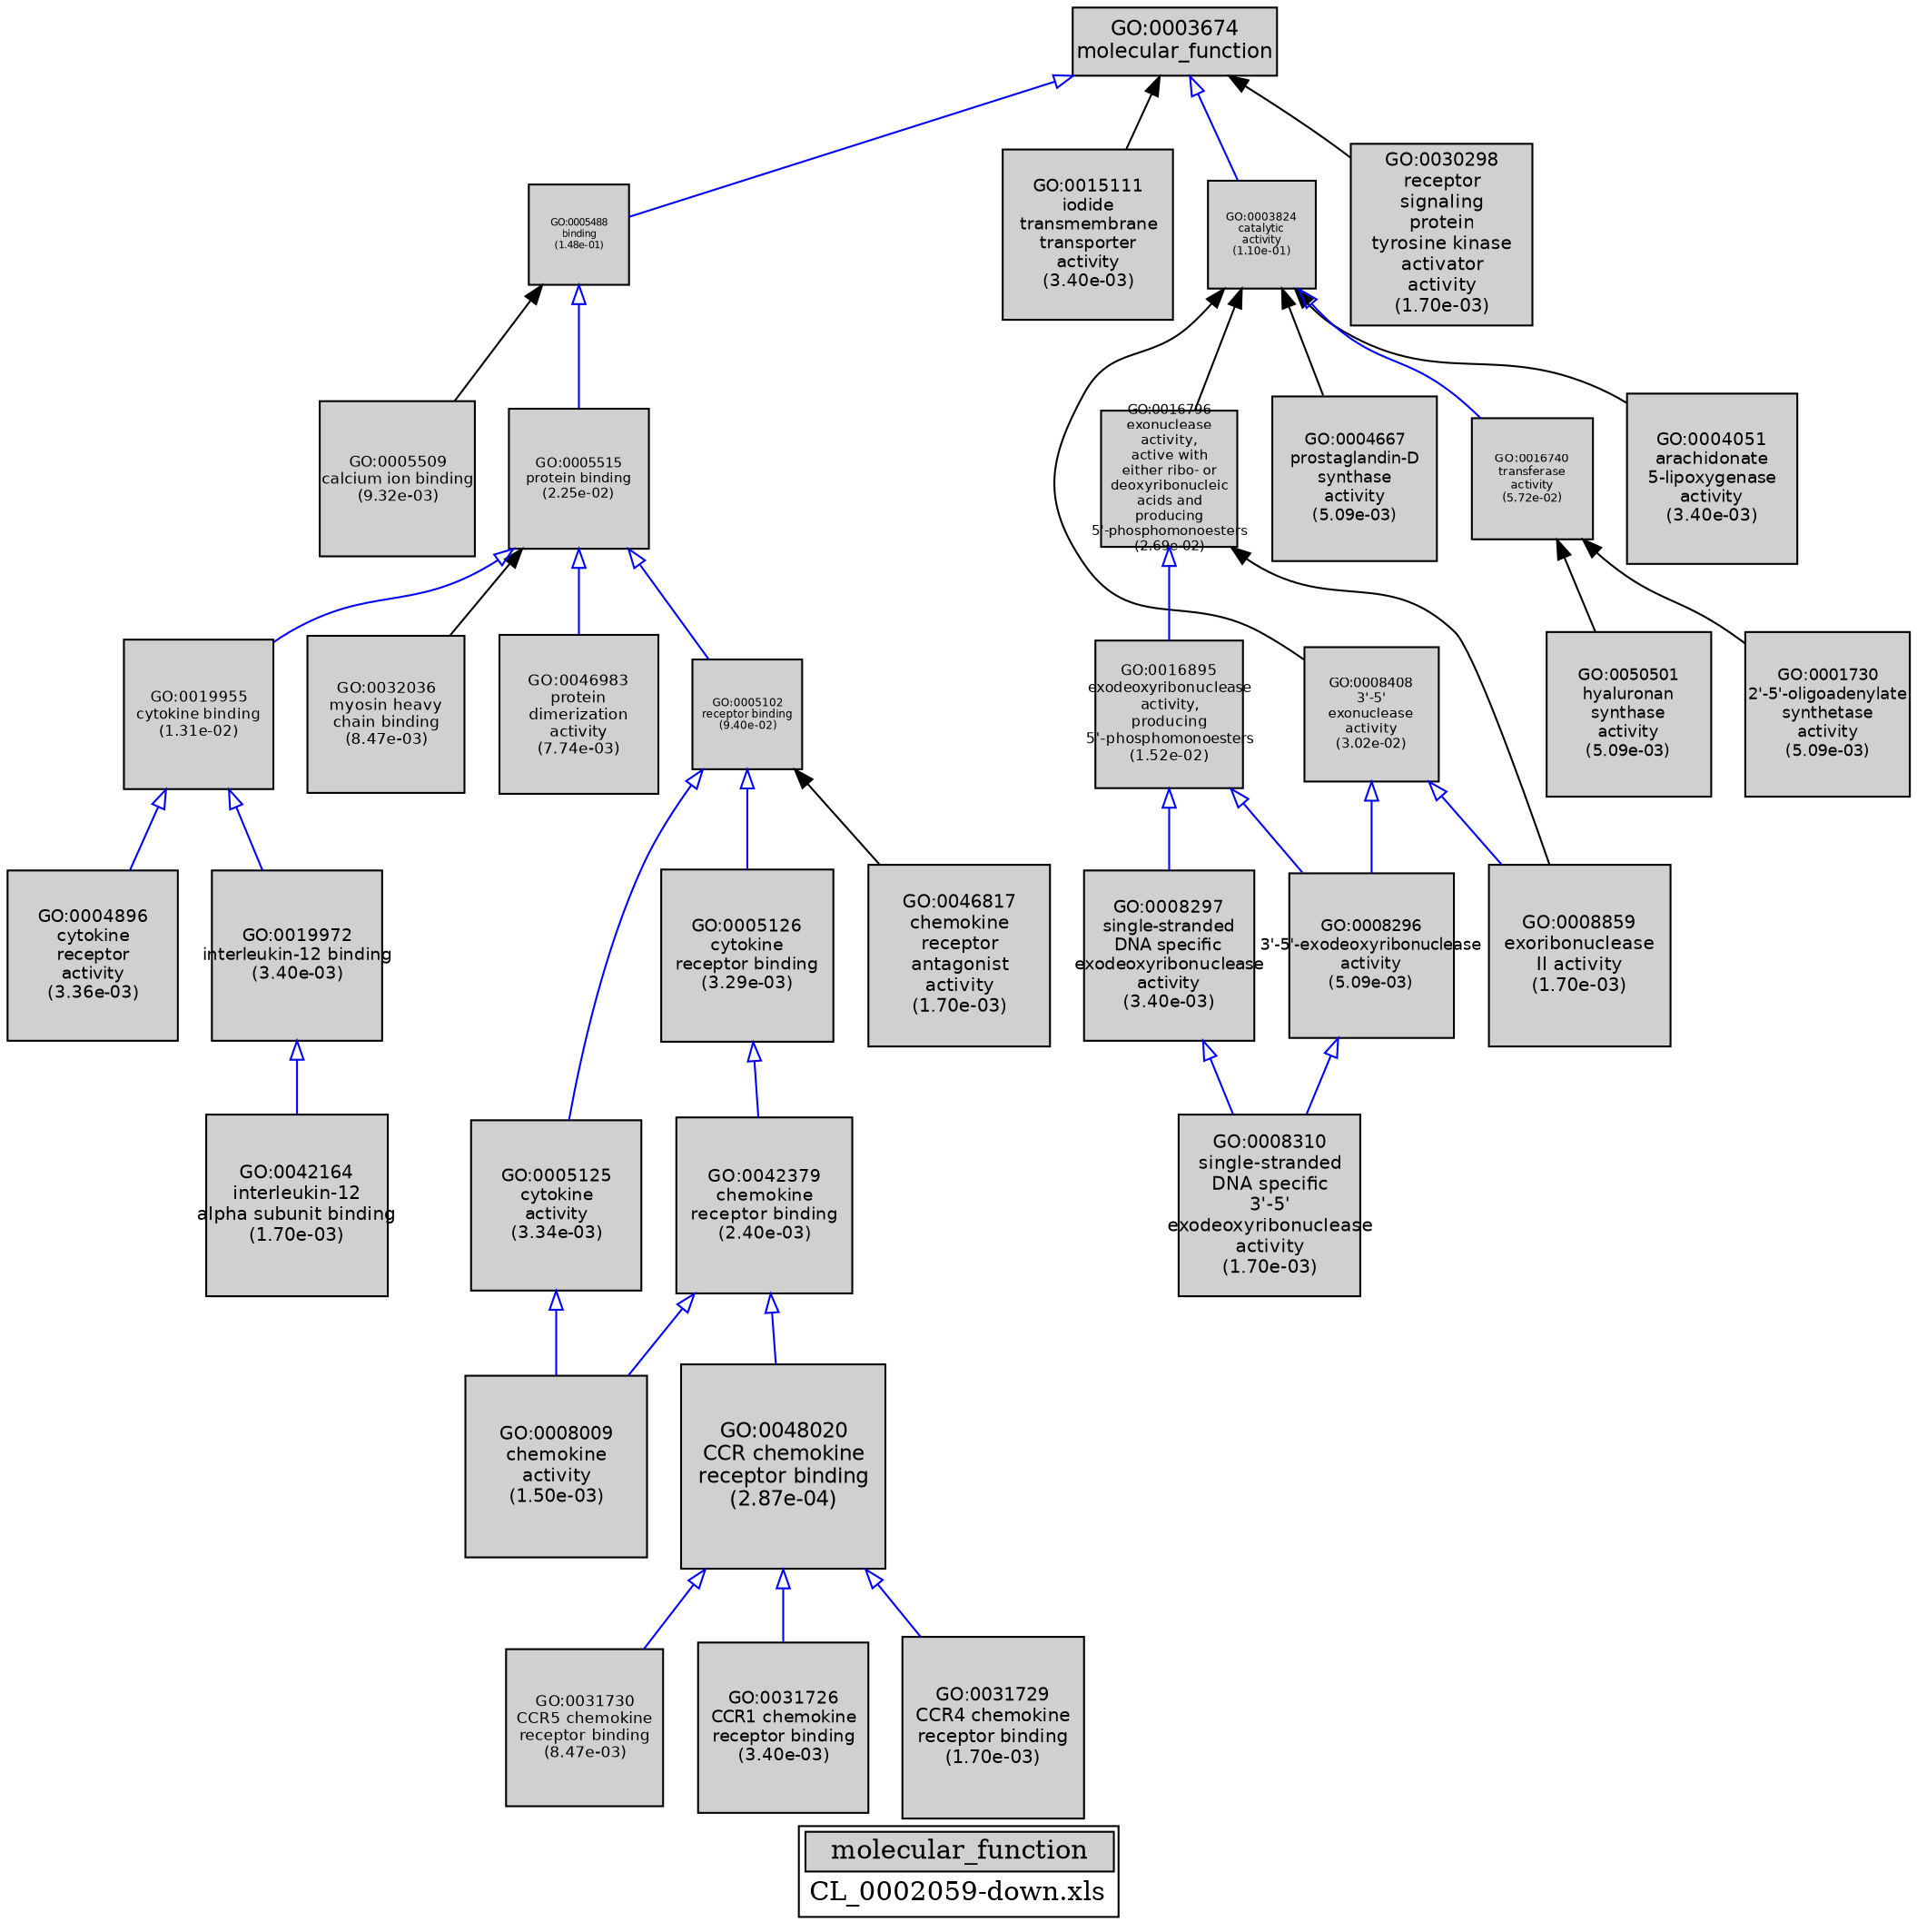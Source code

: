 digraph "molecular_function" {
graph [ bgcolor = "#FFFFFF", label = <<TABLE COLOR="black" BGCOLOR="white"><TR><TD COLSPAN="2" BGCOLOR="#D0D0D0"><FONT COLOR="black">molecular_function</FONT></TD></TR><TR><TD BORDER="0">CL_0002059-down.xls</TD></TR></TABLE>> ];
node [ fontname = "Helvetica" ];

subgraph "nodes" {

node [ style = "filled", fixedsize = "true", width = 1, shape = "box", fontsize = 9, fillcolor = "#D0D0D0", fontcolor = "black", color = "black" ];

"GO:0005488" [ URL = "#GO:0005488", label = <<TABLE BORDER="0"><TR><TD>GO:0005488<BR/>binding<BR/>(1.48e-01)</TD></TR></TABLE>>, width = 0.730881000923, shape = "box", fontsize = 5.26234320665, height = 0.730881000923 ];
"GO:0005126" [ URL = "#GO:0005126", label = <<TABLE BORDER="0"><TR><TD>GO:0005126<BR/>cytokine<BR/>receptor binding<BR/>(3.29e-03)</TD></TR></TABLE>>, width = 1.25699301263, shape = "box", fontsize = 9.05034969093, height = 1.25699301263 ];
"GO:0019972" [ URL = "#GO:0019972", label = <<TABLE BORDER="0"><TR><TD>GO:0019972<BR/>interleukin-12 binding<BR/>(3.40e-03)</TD></TR></TABLE>>, width = 1.25359735032, shape = "box", fontsize = 9.02590092234, height = 1.25359735032 ];
"GO:0004051" [ URL = "#GO:0004051", label = <<TABLE BORDER="0"><TR><TD>GO:0004051<BR/>arachidonate<BR/>5-lipoxygenase<BR/>activity<BR/>(3.40e-03)</TD></TR></TABLE>>, width = 1.25359735032, shape = "box", fontsize = 9.02590092234, height = 1.25359735032 ];
"GO:0046817" [ URL = "#GO:0046817", label = <<TABLE BORDER="0"><TR><TD>GO:0046817<BR/>chemokine<BR/>receptor<BR/>antagonist<BR/>activity<BR/>(1.70e-03)</TD></TR></TABLE>>, width = 1.3272747299, shape = "box", fontsize = 9.55637805528, height = 1.3272747299 ];
"GO:0032036" [ URL = "#GO:0032036", label = <<TABLE BORDER="0"><TR><TD>GO:0032036<BR/>myosin heavy<BR/>chain binding<BR/>(8.47e-03)</TD></TR></TABLE>>, width = 1.1491366068, shape = "box", fontsize = 8.27378356898, height = 1.1491366068 ];
"GO:0008009" [ URL = "#GO:0008009", label = <<TABLE BORDER="0"><TR><TD>GO:0008009<BR/>chemokine<BR/>activity<BR/>(1.50e-03)</TD></TR></TABLE>>, width = 1.33984211536, shape = "box", fontsize = 9.6468632306, height = 1.33984211536 ];
"GO:0050501" [ URL = "#GO:0050501", label = <<TABLE BORDER="0"><TR><TD>GO:0050501<BR/>hyaluronan<BR/>synthase<BR/>activity<BR/>(5.09e-03)</TD></TR></TABLE>>, width = 1.20845668108, shape = "box", fontsize = 8.70088810374, height = 1.20845668108 ];
"GO:0005125" [ URL = "#GO:0005125", label = <<TABLE BORDER="0"><TR><TD>GO:0005125<BR/>cytokine<BR/>activity<BR/>(3.34e-03)</TD></TR></TABLE>>, width = 1.25526739759, shape = "box", fontsize = 9.03792526268, height = 1.25526739759 ];
"GO:0042379" [ URL = "#GO:0042379", label = <<TABLE BORDER="0"><TR><TD>GO:0042379<BR/>chemokine<BR/>receptor binding<BR/>(2.40e-03)</TD></TR></TABLE>>, width = 1.29112782628, shape = "box", fontsize = 9.29612034924, height = 1.29112782628 ];
"GO:0031730" [ URL = "#GO:0031730", label = <<TABLE BORDER="0"><TR><TD>GO:0031730<BR/>CCR5 chemokine<BR/>receptor binding<BR/>(8.47e-03)</TD></TR></TABLE>>, width = 1.1491366068, shape = "box", fontsize = 8.27378356898, height = 1.1491366068 ];
"GO:0008310" [ URL = "#GO:0008310", label = <<TABLE BORDER="0"><TR><TD>GO:0008310<BR/>single-stranded<BR/>DNA specific<BR/>3'-5'<BR/>exodeoxyribonuclease<BR/>activity<BR/>(1.70e-03)</TD></TR></TABLE>>, width = 1.3272747299, shape = "box", fontsize = 9.55637805528, height = 1.3272747299 ];
"GO:0001730" [ URL = "#GO:0001730", label = <<TABLE BORDER="0"><TR><TD>GO:0001730<BR/>2'-5'-oligoadenylate<BR/>synthetase<BR/>activity<BR/>(5.09e-03)</TD></TR></TABLE>>, width = 1.20845668108, shape = "box", fontsize = 8.70088810374, height = 1.20845668108 ];
"GO:0046983" [ URL = "#GO:0046983", label = <<TABLE BORDER="0"><TR><TD>GO:0046983<BR/>protein<BR/>dimerization<BR/>activity<BR/>(7.74e-03)</TD></TR></TABLE>>, width = 1.15977157398, shape = "box", fontsize = 8.35035533265, height = 1.15977157398 ];
"GO:0008408" [ URL = "#GO:0008408", label = <<TABLE BORDER="0"><TR><TD>GO:0008408<BR/>3'-5'<BR/>exonuclease<BR/>activity<BR/>(3.02e-02)</TD></TR></TABLE>>, width = 0.985701471358, shape = "box", fontsize = 7.09705059378, height = 0.985701471358 ];
"GO:0008297" [ URL = "#GO:0008297", label = <<TABLE BORDER="0"><TR><TD>GO:0008297<BR/>single-stranded<BR/>DNA specific<BR/>exodeoxyribonuclease<BR/>activity<BR/>(3.40e-03)</TD></TR></TABLE>>, width = 1.25359735032, shape = "box", fontsize = 9.02590092234, height = 1.25359735032 ];
"GO:0004667" [ URL = "#GO:0004667", label = <<TABLE BORDER="0"><TR><TD>GO:0004667<BR/>prostaglandin-D<BR/>synthase<BR/>activity<BR/>(5.09e-03)</TD></TR></TABLE>>, width = 1.20845668108, shape = "box", fontsize = 8.70088810374, height = 1.20845668108 ];
"GO:0003674" [ URL = "#GO:0003674", label = <<TABLE BORDER="0"><TR><TD>GO:0003674<BR/>molecular_function</TD></TR></TABLE>>, width = 1.5, shape = "box", fontsize = 10.8 ];
"GO:0005102" [ URL = "#GO:0005102", label = <<TABLE BORDER="0"><TR><TD>GO:0005102<BR/>receptor binding<BR/>(9.40e-02)</TD></TR></TABLE>>, width = 0.812109348238, shape = "box", fontsize = 5.84718730731, height = 0.812109348238 ];
"GO:0005515" [ URL = "#GO:0005515", label = <<TABLE BORDER="0"><TR><TD>GO:0005515<BR/>protein binding<BR/>(2.25e-02)</TD></TR></TABLE>>, width = 1.02581601955, shape = "box", fontsize = 7.38587534077, height = 1.02581601955 ];
"GO:0015111" [ URL = "#GO:0015111", label = <<TABLE BORDER="0"><TR><TD>GO:0015111<BR/>iodide<BR/>transmembrane<BR/>transporter<BR/>activity<BR/>(3.40e-03)</TD></TR></TABLE>>, width = 1.25359735032, shape = "box", fontsize = 9.02590092234, height = 1.25359735032 ];
"GO:0003824" [ URL = "#GO:0003824", label = <<TABLE BORDER="0"><TR><TD>GO:0003824<BR/>catalytic<BR/>activity<BR/>(1.10e-01)</TD></TR></TABLE>>, width = 0.785692625181, shape = "box", fontsize = 5.6569869013, height = 0.785692625181 ];
"GO:0042164" [ URL = "#GO:0042164", label = <<TABLE BORDER="0"><TR><TD>GO:0042164<BR/>interleukin-12<BR/>alpha subunit binding<BR/>(1.70e-03)</TD></TR></TABLE>>, width = 1.3272747299, shape = "box", fontsize = 9.55637805528, height = 1.3272747299 ];
"GO:0005509" [ URL = "#GO:0005509", label = <<TABLE BORDER="0"><TR><TD>GO:0005509<BR/>calcium ion binding<BR/>(9.32e-03)</TD></TR></TABLE>>, width = 1.13759071462, shape = "box", fontsize = 8.19065314524, height = 1.13759071462 ];
"GO:0030298" [ URL = "#GO:0030298", label = <<TABLE BORDER="0"><TR><TD>GO:0030298<BR/>receptor<BR/>signaling<BR/>protein<BR/>tyrosine kinase<BR/>activator<BR/>activity<BR/>(1.70e-03)</TD></TR></TABLE>>, width = 1.3272747299, shape = "box", fontsize = 9.55637805528, height = 1.3272747299 ];
"GO:0016796" [ URL = "#GO:0016796", label = <<TABLE BORDER="0"><TR><TD>GO:0016796<BR/>exonuclease<BR/>activity,<BR/>active with<BR/>either ribo- or<BR/>deoxyribonucleic<BR/>acids and<BR/>producing<BR/>5'-phosphomonoesters<BR/>(2.69e-02)</TD></TR></TABLE>>, width = 1.00175366647, shape = "box", fontsize = 7.2126263986, height = 1.00175366647 ];
"GO:0019955" [ URL = "#GO:0019955", label = <<TABLE BORDER="0"><TR><TD>GO:0019955<BR/>cytokine binding<BR/>(1.31e-02)</TD></TR></TABLE>>, width = 1.09566239997, shape = "box", fontsize = 7.88876927976, height = 1.09566239997 ];
"GO:0031726" [ URL = "#GO:0031726", label = <<TABLE BORDER="0"><TR><TD>GO:0031726<BR/>CCR1 chemokine<BR/>receptor binding<BR/>(3.40e-03)</TD></TR></TABLE>>, width = 1.25359735032, shape = "box", fontsize = 9.02590092234, height = 1.25359735032 ];
"GO:0048020" [ URL = "#GO:0048020", label = <<TABLE BORDER="0"><TR><TD>GO:0048020<BR/>CCR chemokine<BR/>receptor binding<BR/>(2.87e-04)</TD></TR></TABLE>>, width = 1.5, shape = "box", fontsize = 10.8, height = 1.5 ];
"GO:0031729" [ URL = "#GO:0031729", label = <<TABLE BORDER="0"><TR><TD>GO:0031729<BR/>CCR4 chemokine<BR/>receptor binding<BR/>(1.70e-03)</TD></TR></TABLE>>, width = 1.3272747299, shape = "box", fontsize = 9.55637805528, height = 1.3272747299 ];
"GO:0004896" [ URL = "#GO:0004896", label = <<TABLE BORDER="0"><TR><TD>GO:0004896<BR/>cytokine<BR/>receptor<BR/>activity<BR/>(3.36e-03)</TD></TR></TABLE>>, width = 1.25480837428, shape = "box", fontsize = 9.03462029479, height = 1.25480837428 ];
"GO:0008859" [ URL = "#GO:0008859", label = <<TABLE BORDER="0"><TR><TD>GO:0008859<BR/>exoribonuclease<BR/>II activity<BR/>(1.70e-03)</TD></TR></TABLE>>, width = 1.3272747299, shape = "box", fontsize = 9.55637805528, height = 1.3272747299 ];
"GO:0016740" [ URL = "#GO:0016740", label = <<TABLE BORDER="0"><TR><TD>GO:0016740<BR/>transferase<BR/>activity<BR/>(5.72e-02)</TD></TR></TABLE>>, width = 0.89197799697, shape = "box", fontsize = 6.42224157818, height = 0.89197799697 ];
"GO:0008296" [ URL = "#GO:0008296", label = <<TABLE BORDER="0"><TR><TD>GO:0008296<BR/>3'-5'-exodeoxyribonuclease<BR/>activity<BR/>(5.09e-03)</TD></TR></TABLE>>, width = 1.20845668108, shape = "box", fontsize = 8.70088810374, height = 1.20845668108 ];
"GO:0016895" [ URL = "#GO:0016895", label = <<TABLE BORDER="0"><TR><TD>GO:0016895<BR/>exodeoxyribonuclease<BR/>activity,<BR/>producing<BR/>5'-phosphomonoesters<BR/>(1.52e-02)</TD></TR></TABLE>>, width = 1.07701995011, shape = "box", fontsize = 7.75454364076, height = 1.07701995011 ];
}
subgraph "edges" {


edge [ dir = "back", weight = 1 ];
subgraph "regulates" {


edge [ color = "cyan", arrowtail = "none" ];
subgraph "positive" {


edge [ color = "green", arrowtail = "vee" ];
}
subgraph "negative" {


edge [ color = "red", arrowtail = "tee" ];
}
}
subgraph "part_of" {


edge [ color = "purple", arrowtail = "diamond", weight = 2.5 ];
}
subgraph "is_a" {


edge [ color = "blue", arrowtail = "empty", weight = 5.0 ];
"GO:0003824" -> "GO:0016740";
"GO:0016796" -> "GO:0016895";
"GO:0005515" -> "GO:0019955";
"GO:0005488" -> "GO:0005515";
"GO:0048020" -> "GO:0031726";
"GO:0005125" -> "GO:0008009";
"GO:0005515" -> "GO:0046983";
"GO:0048020" -> "GO:0031729";
"GO:0008297" -> "GO:0008310";
"GO:0005102" -> "GO:0005125";
"GO:0008408" -> "GO:0008859";
"GO:0005102" -> "GO:0005126";
"GO:0005515" -> "GO:0005102";
"GO:0048020" -> "GO:0031730";
"GO:0019955" -> "GO:0019972";
"GO:0042379" -> "GO:0008009";
"GO:0008408" -> "GO:0008296";
"GO:0005126" -> "GO:0042379";
"GO:0008296" -> "GO:0008310";
"GO:0042379" -> "GO:0048020";
"GO:0019972" -> "GO:0042164";
"GO:0003674" -> "GO:0005488";
"GO:0003674" -> "GO:0003824";
"GO:0019955" -> "GO:0004896";
"GO:0016895" -> "GO:0008297";
"GO:0016895" -> "GO:0008296";
}
"GO:0003674" -> "GO:0015111";
"GO:0003824" -> "GO:0008408";
"GO:0016796" -> "GO:0008859";
"GO:0005488" -> "GO:0005509";
"GO:0003824" -> "GO:0016796";
"GO:0003824" -> "GO:0004667";
"GO:0016740" -> "GO:0050501";
"GO:0003674" -> "GO:0030298";
"GO:0005515" -> "GO:0032036";
"GO:0003824" -> "GO:0004051";
"GO:0016740" -> "GO:0001730";
"GO:0005102" -> "GO:0046817";
}
}

